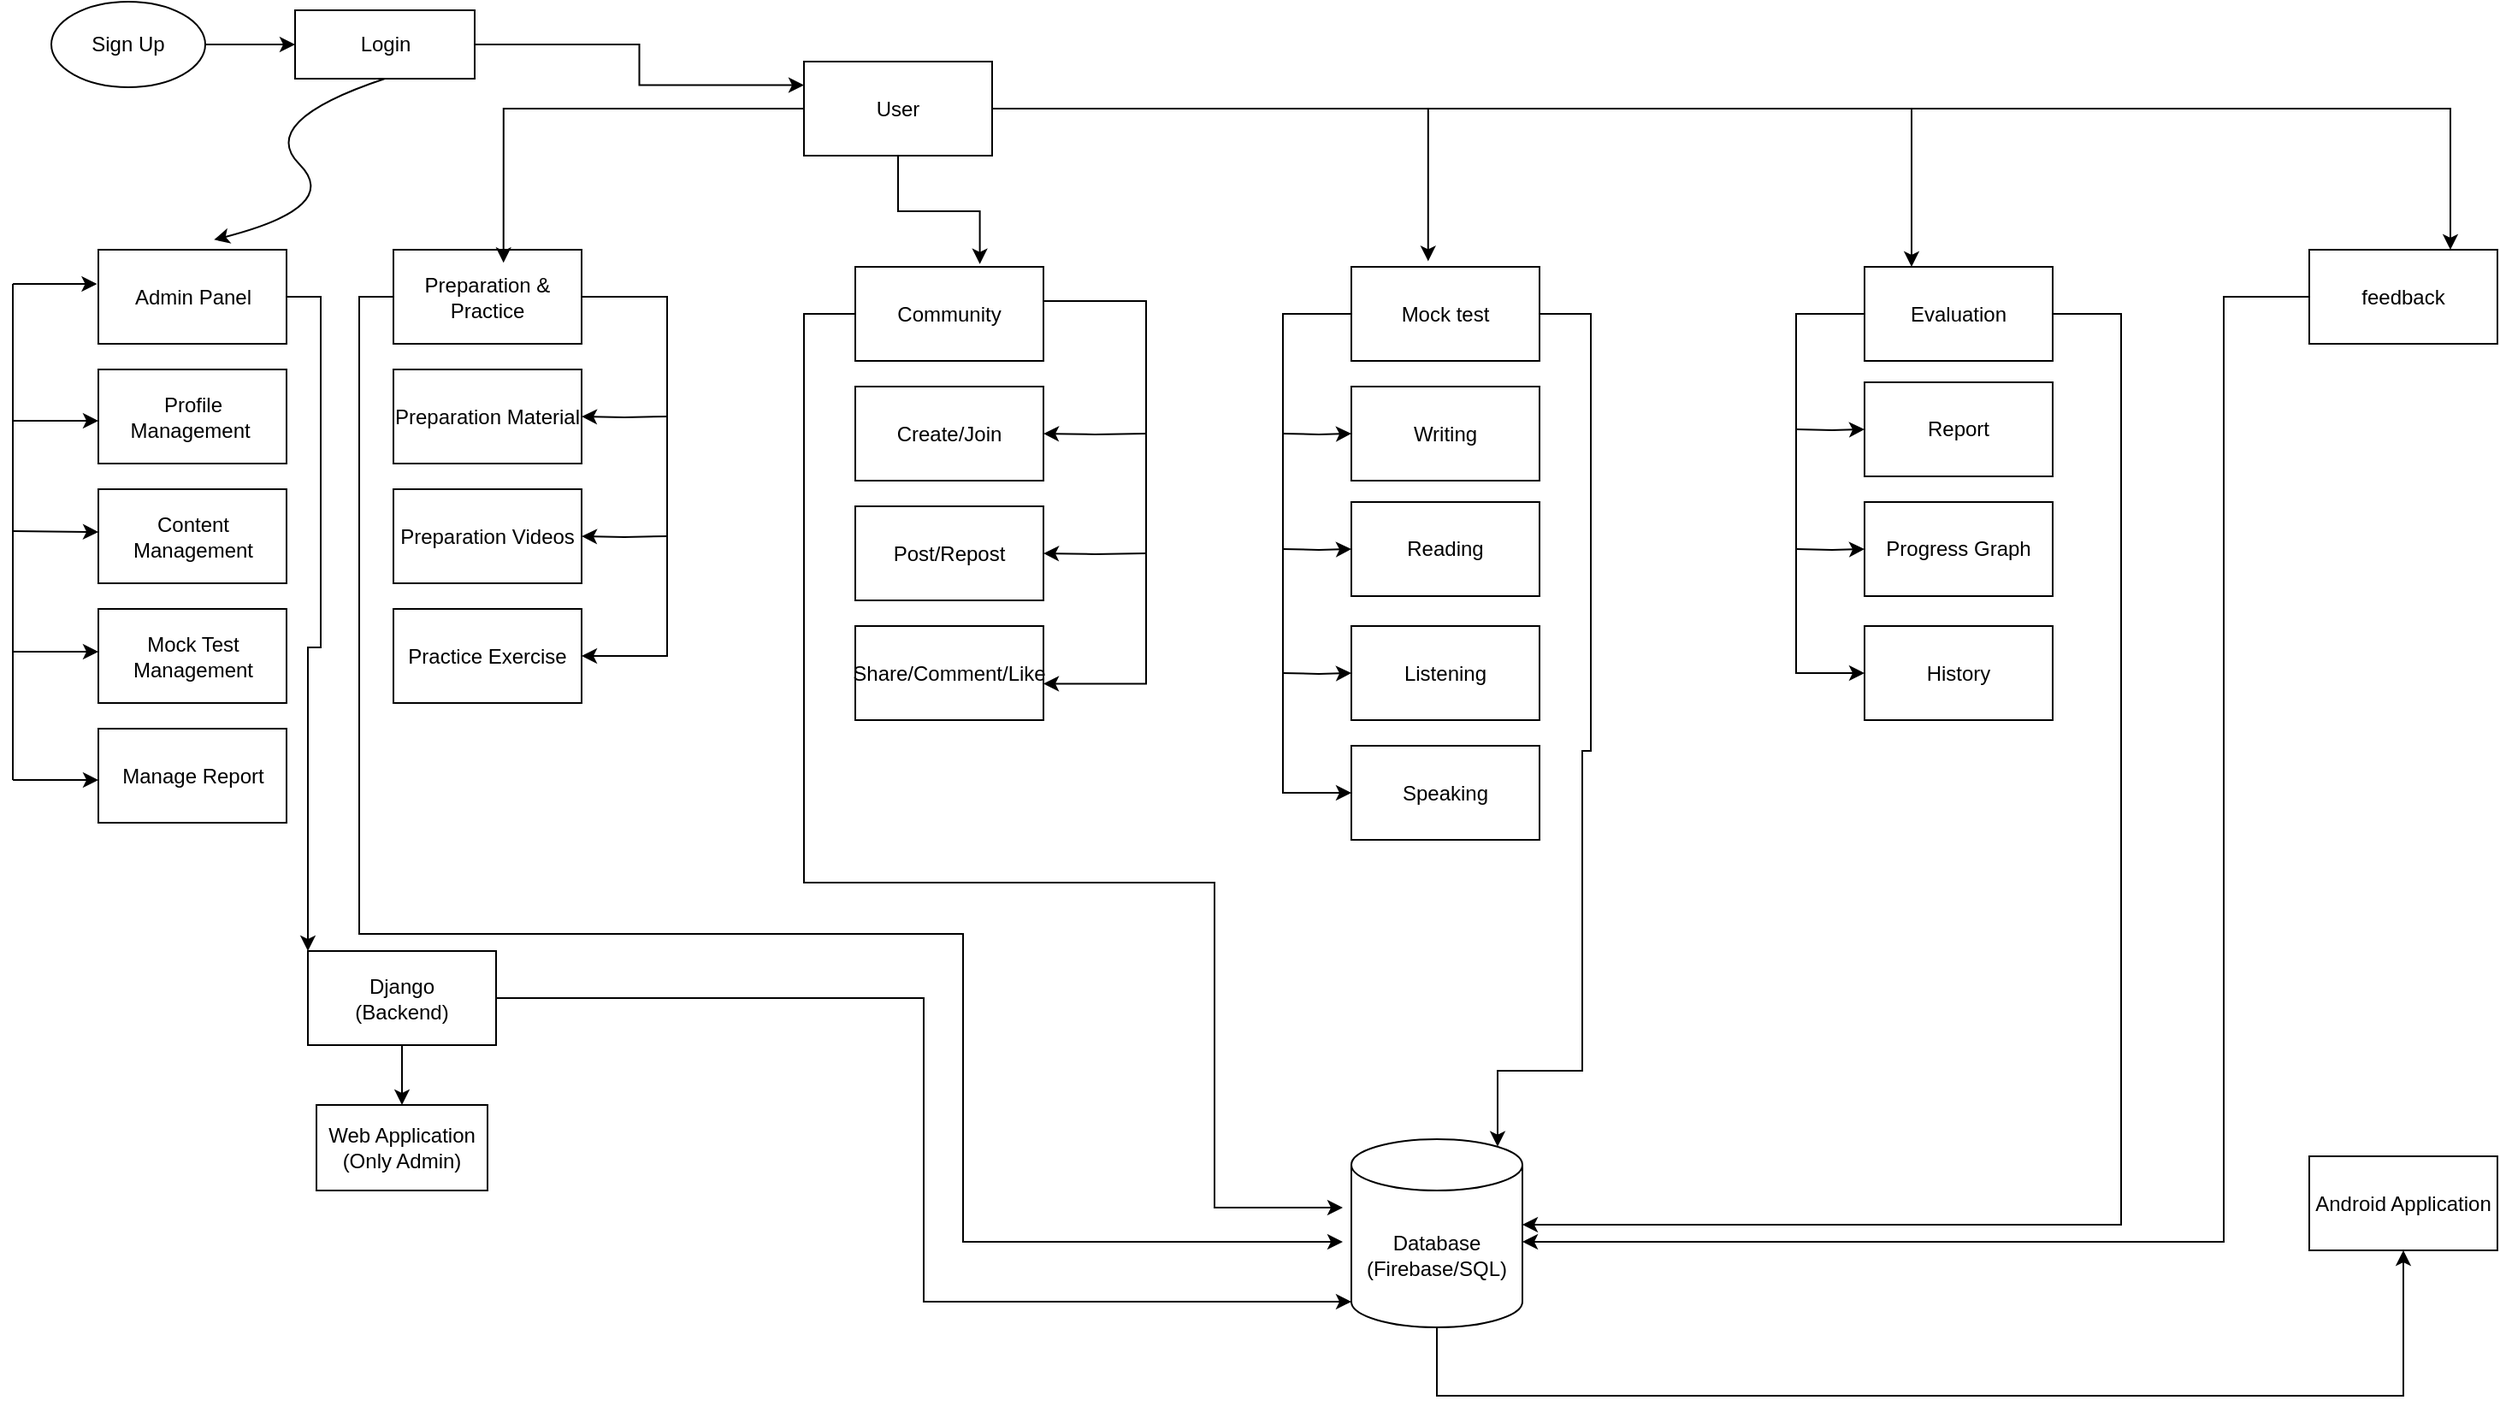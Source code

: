 <mxfile version="26.2.9">
  <diagram name="Page-1" id="ErM3vxIibPdJ4ZElmatj">
    <mxGraphModel dx="1898" dy="958" grid="1" gridSize="10" guides="1" tooltips="1" connect="1" arrows="1" fold="1" page="1" pageScale="1" pageWidth="827" pageHeight="1169" math="0" shadow="0">
      <root>
        <mxCell id="0" />
        <mxCell id="1" parent="0" />
        <mxCell id="-9lf4Jjqv0X1LxCQZ8-h-44" style="edgeStyle=orthogonalEdgeStyle;rounded=0;orthogonalLoop=1;jettySize=auto;html=1;entryX=0;entryY=0.5;entryDx=0;entryDy=0;" parent="1" source="-9lf4Jjqv0X1LxCQZ8-h-1" target="-9lf4Jjqv0X1LxCQZ8-h-2" edge="1">
          <mxGeometry relative="1" as="geometry" />
        </mxCell>
        <mxCell id="-9lf4Jjqv0X1LxCQZ8-h-1" value="Sign Up" style="ellipse;whiteSpace=wrap;html=1;" parent="1" vertex="1">
          <mxGeometry x="40" y="5" width="90" height="50" as="geometry" />
        </mxCell>
        <mxCell id="-9lf4Jjqv0X1LxCQZ8-h-52" style="edgeStyle=orthogonalEdgeStyle;rounded=0;orthogonalLoop=1;jettySize=auto;html=1;entryX=0;entryY=0.25;entryDx=0;entryDy=0;" parent="1" source="-9lf4Jjqv0X1LxCQZ8-h-2" target="-9lf4Jjqv0X1LxCQZ8-h-4" edge="1">
          <mxGeometry relative="1" as="geometry">
            <mxPoint x="400" y="80" as="targetPoint" />
          </mxGeometry>
        </mxCell>
        <mxCell id="-9lf4Jjqv0X1LxCQZ8-h-2" value="Login" style="rounded=0;whiteSpace=wrap;html=1;" parent="1" vertex="1">
          <mxGeometry x="182.5" y="10" width="105" height="40" as="geometry" />
        </mxCell>
        <mxCell id="-9lf4Jjqv0X1LxCQZ8-h-77" style="edgeStyle=orthogonalEdgeStyle;rounded=0;orthogonalLoop=1;jettySize=auto;html=1;entryX=0.25;entryY=0;entryDx=0;entryDy=0;" parent="1" source="-9lf4Jjqv0X1LxCQZ8-h-4" target="-9lf4Jjqv0X1LxCQZ8-h-25" edge="1">
          <mxGeometry relative="1" as="geometry" />
        </mxCell>
        <mxCell id="-9lf4Jjqv0X1LxCQZ8-h-78" style="edgeStyle=orthogonalEdgeStyle;rounded=0;orthogonalLoop=1;jettySize=auto;html=1;entryX=0.75;entryY=0;entryDx=0;entryDy=0;" parent="1" source="-9lf4Jjqv0X1LxCQZ8-h-4" target="-9lf4Jjqv0X1LxCQZ8-h-21" edge="1">
          <mxGeometry relative="1" as="geometry" />
        </mxCell>
        <mxCell id="-9lf4Jjqv0X1LxCQZ8-h-4" value="User" style="rounded=0;whiteSpace=wrap;html=1;" parent="1" vertex="1">
          <mxGeometry x="480" y="40" width="110" height="55" as="geometry" />
        </mxCell>
        <mxCell id="-9lf4Jjqv0X1LxCQZ8-h-5" value="Admin Panel" style="rounded=0;whiteSpace=wrap;html=1;" parent="1" vertex="1">
          <mxGeometry x="67.5" y="150" width="110" height="55" as="geometry" />
        </mxCell>
        <mxCell id="-9lf4Jjqv0X1LxCQZ8-h-123" style="edgeStyle=orthogonalEdgeStyle;rounded=0;orthogonalLoop=1;jettySize=auto;html=1;" parent="1" target="-9lf4Jjqv0X1LxCQZ8-h-6" edge="1">
          <mxGeometry relative="1" as="geometry">
            <mxPoint x="400" y="317.5" as="sourcePoint" />
          </mxGeometry>
        </mxCell>
        <mxCell id="-9lf4Jjqv0X1LxCQZ8-h-6" value="Preparation Videos" style="rounded=0;whiteSpace=wrap;html=1;" parent="1" vertex="1">
          <mxGeometry x="240" y="290" width="110" height="55" as="geometry" />
        </mxCell>
        <mxCell id="-9lf4Jjqv0X1LxCQZ8-h-122" style="edgeStyle=orthogonalEdgeStyle;rounded=0;orthogonalLoop=1;jettySize=auto;html=1;" parent="1" target="-9lf4Jjqv0X1LxCQZ8-h-7" edge="1">
          <mxGeometry relative="1" as="geometry">
            <mxPoint x="400" y="247.5" as="sourcePoint" />
          </mxGeometry>
        </mxCell>
        <mxCell id="-9lf4Jjqv0X1LxCQZ8-h-7" value="Preparation&amp;nbsp;Material" style="rounded=0;whiteSpace=wrap;html=1;" parent="1" vertex="1">
          <mxGeometry x="240" y="220" width="110" height="55" as="geometry" />
        </mxCell>
        <mxCell id="-9lf4Jjqv0X1LxCQZ8-h-121" style="edgeStyle=orthogonalEdgeStyle;rounded=0;orthogonalLoop=1;jettySize=auto;html=1;entryX=1;entryY=0.5;entryDx=0;entryDy=0;" parent="1" source="-9lf4Jjqv0X1LxCQZ8-h-8" target="-9lf4Jjqv0X1LxCQZ8-h-19" edge="1">
          <mxGeometry relative="1" as="geometry">
            <Array as="points">
              <mxPoint x="400" y="177.5" />
              <mxPoint x="400" y="387" />
            </Array>
          </mxGeometry>
        </mxCell>
        <mxCell id="-9lf4Jjqv0X1LxCQZ8-h-131" style="edgeStyle=orthogonalEdgeStyle;rounded=0;orthogonalLoop=1;jettySize=auto;html=1;entryX=0;entryY=0.75;entryDx=0;entryDy=0;" parent="1" source="-9lf4Jjqv0X1LxCQZ8-h-8" edge="1">
          <mxGeometry relative="1" as="geometry">
            <mxPoint x="795" y="730" as="targetPoint" />
            <Array as="points">
              <mxPoint x="220" y="177" />
              <mxPoint x="220" y="550" />
              <mxPoint x="573" y="550" />
              <mxPoint x="573" y="730" />
            </Array>
          </mxGeometry>
        </mxCell>
        <mxCell id="-9lf4Jjqv0X1LxCQZ8-h-8" value="Preparation&amp;nbsp;&amp;amp; Practice" style="rounded=0;whiteSpace=wrap;html=1;" parent="1" vertex="1">
          <mxGeometry x="240" y="150" width="110" height="55" as="geometry" />
        </mxCell>
        <mxCell id="-9lf4Jjqv0X1LxCQZ8-h-9" value="Manage Report" style="rounded=0;whiteSpace=wrap;html=1;" parent="1" vertex="1">
          <mxGeometry x="67.5" y="430" width="110" height="55" as="geometry" />
        </mxCell>
        <mxCell id="-9lf4Jjqv0X1LxCQZ8-h-11" value="Mock Test Management" style="rounded=0;whiteSpace=wrap;html=1;" parent="1" vertex="1">
          <mxGeometry x="67.5" y="360" width="110" height="55" as="geometry" />
        </mxCell>
        <mxCell id="-9lf4Jjqv0X1LxCQZ8-h-12" value="Content Management" style="rounded=0;whiteSpace=wrap;html=1;" parent="1" vertex="1">
          <mxGeometry x="67.5" y="290" width="110" height="55" as="geometry" />
        </mxCell>
        <mxCell id="-9lf4Jjqv0X1LxCQZ8-h-13" value="Profile Management&amp;nbsp;" style="rounded=0;whiteSpace=wrap;html=1;" parent="1" vertex="1">
          <mxGeometry x="67.5" y="220" width="110" height="55" as="geometry" />
        </mxCell>
        <mxCell id="-9lf4Jjqv0X1LxCQZ8-h-114" style="edgeStyle=orthogonalEdgeStyle;rounded=0;orthogonalLoop=1;jettySize=auto;html=1;" parent="1" target="-9lf4Jjqv0X1LxCQZ8-h-15" edge="1">
          <mxGeometry relative="1" as="geometry">
            <mxPoint x="680" y="327.5" as="sourcePoint" />
          </mxGeometry>
        </mxCell>
        <mxCell id="-9lf4Jjqv0X1LxCQZ8-h-15" value="Post/Repost" style="rounded=0;whiteSpace=wrap;html=1;" parent="1" vertex="1">
          <mxGeometry x="510" y="300" width="110" height="55" as="geometry" />
        </mxCell>
        <mxCell id="-9lf4Jjqv0X1LxCQZ8-h-107" style="edgeStyle=orthogonalEdgeStyle;rounded=0;orthogonalLoop=1;jettySize=auto;html=1;entryX=1;entryY=0.75;entryDx=0;entryDy=0;" parent="1" edge="1">
          <mxGeometry relative="1" as="geometry">
            <mxPoint x="620" y="179.999" as="sourcePoint" />
            <mxPoint x="620" y="403.72" as="targetPoint" />
            <Array as="points">
              <mxPoint x="680" y="180" />
              <mxPoint x="680" y="404" />
            </Array>
          </mxGeometry>
        </mxCell>
        <mxCell id="-9lf4Jjqv0X1LxCQZ8-h-132" style="edgeStyle=orthogonalEdgeStyle;rounded=0;orthogonalLoop=1;jettySize=auto;html=1;entryX=0;entryY=0.5;entryDx=0;entryDy=0;" parent="1" source="-9lf4Jjqv0X1LxCQZ8-h-16" edge="1">
          <mxGeometry relative="1" as="geometry">
            <mxPoint x="795" y="710" as="targetPoint" />
            <Array as="points">
              <mxPoint x="480" y="187" />
              <mxPoint x="480" y="520" />
              <mxPoint x="720" y="520" />
              <mxPoint x="720" y="710" />
            </Array>
          </mxGeometry>
        </mxCell>
        <mxCell id="-9lf4Jjqv0X1LxCQZ8-h-16" value="Community" style="rounded=0;whiteSpace=wrap;html=1;" parent="1" vertex="1">
          <mxGeometry x="510" y="160" width="110" height="55" as="geometry" />
        </mxCell>
        <mxCell id="-9lf4Jjqv0X1LxCQZ8-h-113" style="edgeStyle=orthogonalEdgeStyle;rounded=0;orthogonalLoop=1;jettySize=auto;html=1;" parent="1" target="-9lf4Jjqv0X1LxCQZ8-h-17" edge="1">
          <mxGeometry relative="1" as="geometry">
            <mxPoint x="680" y="257.5" as="sourcePoint" />
          </mxGeometry>
        </mxCell>
        <mxCell id="-9lf4Jjqv0X1LxCQZ8-h-17" value="Create/Join" style="rounded=0;whiteSpace=wrap;html=1;" parent="1" vertex="1">
          <mxGeometry x="510" y="230" width="110" height="55" as="geometry" />
        </mxCell>
        <mxCell id="-9lf4Jjqv0X1LxCQZ8-h-18" value="Share/Comment/Like" style="rounded=0;whiteSpace=wrap;html=1;" parent="1" vertex="1">
          <mxGeometry x="510" y="370" width="110" height="55" as="geometry" />
        </mxCell>
        <mxCell id="-9lf4Jjqv0X1LxCQZ8-h-19" value="Practice Exercise" style="rounded=0;whiteSpace=wrap;html=1;" parent="1" vertex="1">
          <mxGeometry x="240" y="360" width="110" height="55" as="geometry" />
        </mxCell>
        <mxCell id="-9lf4Jjqv0X1LxCQZ8-h-135" style="edgeStyle=orthogonalEdgeStyle;rounded=0;orthogonalLoop=1;jettySize=auto;html=1;" parent="1" source="-9lf4Jjqv0X1LxCQZ8-h-21" target="-9lf4Jjqv0X1LxCQZ8-h-138" edge="1">
          <mxGeometry relative="1" as="geometry">
            <mxPoint x="915" y="730" as="targetPoint" />
            <Array as="points">
              <mxPoint x="1310" y="178" />
              <mxPoint x="1310" y="730" />
            </Array>
          </mxGeometry>
        </mxCell>
        <mxCell id="-9lf4Jjqv0X1LxCQZ8-h-21" value="feedback" style="rounded=0;whiteSpace=wrap;html=1;" parent="1" vertex="1">
          <mxGeometry x="1360" y="150" width="110" height="55" as="geometry" />
        </mxCell>
        <mxCell id="-9lf4Jjqv0X1LxCQZ8-h-22" value="History" style="rounded=0;whiteSpace=wrap;html=1;direction=south;" parent="1" vertex="1">
          <mxGeometry x="1100" y="370" width="110" height="55" as="geometry" />
        </mxCell>
        <mxCell id="-9lf4Jjqv0X1LxCQZ8-h-120" style="edgeStyle=orthogonalEdgeStyle;rounded=0;orthogonalLoop=1;jettySize=auto;html=1;" parent="1" target="-9lf4Jjqv0X1LxCQZ8-h-23" edge="1">
          <mxGeometry relative="1" as="geometry">
            <mxPoint x="1060" y="325" as="sourcePoint" />
          </mxGeometry>
        </mxCell>
        <mxCell id="-9lf4Jjqv0X1LxCQZ8-h-23" value="Progress Graph" style="rounded=0;whiteSpace=wrap;html=1;" parent="1" vertex="1">
          <mxGeometry x="1100" y="297.5" width="110" height="55" as="geometry" />
        </mxCell>
        <mxCell id="-9lf4Jjqv0X1LxCQZ8-h-119" style="edgeStyle=orthogonalEdgeStyle;rounded=0;orthogonalLoop=1;jettySize=auto;html=1;" parent="1" target="-9lf4Jjqv0X1LxCQZ8-h-24" edge="1">
          <mxGeometry relative="1" as="geometry">
            <mxPoint x="1060" y="255" as="sourcePoint" />
          </mxGeometry>
        </mxCell>
        <mxCell id="-9lf4Jjqv0X1LxCQZ8-h-24" value="Report" style="rounded=0;whiteSpace=wrap;html=1;" parent="1" vertex="1">
          <mxGeometry x="1100" y="227.5" width="110" height="55" as="geometry" />
        </mxCell>
        <mxCell id="-9lf4Jjqv0X1LxCQZ8-h-109" style="edgeStyle=orthogonalEdgeStyle;rounded=0;orthogonalLoop=1;jettySize=auto;html=1;entryX=0.5;entryY=1;entryDx=0;entryDy=0;" parent="1" source="-9lf4Jjqv0X1LxCQZ8-h-25" target="-9lf4Jjqv0X1LxCQZ8-h-22" edge="1">
          <mxGeometry relative="1" as="geometry">
            <Array as="points">
              <mxPoint x="1060" y="187.5" />
              <mxPoint x="1060" y="398" />
            </Array>
          </mxGeometry>
        </mxCell>
        <mxCell id="-9lf4Jjqv0X1LxCQZ8-h-134" style="edgeStyle=orthogonalEdgeStyle;rounded=0;orthogonalLoop=1;jettySize=auto;html=1;" parent="1" source="-9lf4Jjqv0X1LxCQZ8-h-25" target="-9lf4Jjqv0X1LxCQZ8-h-138" edge="1">
          <mxGeometry relative="1" as="geometry">
            <mxPoint x="920" y="720" as="targetPoint" />
            <Array as="points">
              <mxPoint x="1250" y="188" />
              <mxPoint x="1250" y="720" />
            </Array>
          </mxGeometry>
        </mxCell>
        <mxCell id="-9lf4Jjqv0X1LxCQZ8-h-25" value="Evaluation" style="rounded=0;whiteSpace=wrap;html=1;" parent="1" vertex="1">
          <mxGeometry x="1100" y="160" width="110" height="55" as="geometry" />
        </mxCell>
        <mxCell id="-9lf4Jjqv0X1LxCQZ8-h-26" value="Speaking" style="rounded=0;whiteSpace=wrap;html=1;" parent="1" vertex="1">
          <mxGeometry x="800" y="440" width="110" height="55" as="geometry" />
        </mxCell>
        <mxCell id="-9lf4Jjqv0X1LxCQZ8-h-127" style="edgeStyle=orthogonalEdgeStyle;rounded=0;orthogonalLoop=1;jettySize=auto;html=1;" parent="1" target="-9lf4Jjqv0X1LxCQZ8-h-27" edge="1">
          <mxGeometry relative="1" as="geometry">
            <mxPoint x="760" y="397.5" as="sourcePoint" />
          </mxGeometry>
        </mxCell>
        <mxCell id="-9lf4Jjqv0X1LxCQZ8-h-27" value="Listening" style="rounded=0;whiteSpace=wrap;html=1;" parent="1" vertex="1">
          <mxGeometry x="800" y="370" width="110" height="55" as="geometry" />
        </mxCell>
        <mxCell id="-9lf4Jjqv0X1LxCQZ8-h-126" style="edgeStyle=orthogonalEdgeStyle;rounded=0;orthogonalLoop=1;jettySize=auto;html=1;" parent="1" target="-9lf4Jjqv0X1LxCQZ8-h-28" edge="1">
          <mxGeometry relative="1" as="geometry">
            <mxPoint x="760" y="325" as="sourcePoint" />
          </mxGeometry>
        </mxCell>
        <mxCell id="-9lf4Jjqv0X1LxCQZ8-h-28" value="Reading" style="rounded=0;whiteSpace=wrap;html=1;" parent="1" vertex="1">
          <mxGeometry x="800" y="297.5" width="110" height="55" as="geometry" />
        </mxCell>
        <mxCell id="-9lf4Jjqv0X1LxCQZ8-h-124" style="edgeStyle=orthogonalEdgeStyle;rounded=0;orthogonalLoop=1;jettySize=auto;html=1;" parent="1" target="-9lf4Jjqv0X1LxCQZ8-h-29" edge="1">
          <mxGeometry relative="1" as="geometry">
            <mxPoint x="760" y="257.5" as="sourcePoint" />
          </mxGeometry>
        </mxCell>
        <mxCell id="-9lf4Jjqv0X1LxCQZ8-h-29" value="Writing" style="rounded=0;whiteSpace=wrap;html=1;" parent="1" vertex="1">
          <mxGeometry x="800" y="230" width="110" height="55" as="geometry" />
        </mxCell>
        <mxCell id="-9lf4Jjqv0X1LxCQZ8-h-108" style="edgeStyle=orthogonalEdgeStyle;rounded=0;orthogonalLoop=1;jettySize=auto;html=1;entryX=0;entryY=0.5;entryDx=0;entryDy=0;" parent="1" source="-9lf4Jjqv0X1LxCQZ8-h-30" target="-9lf4Jjqv0X1LxCQZ8-h-26" edge="1">
          <mxGeometry relative="1" as="geometry">
            <Array as="points">
              <mxPoint x="760" y="188" />
              <mxPoint x="760" y="468" />
            </Array>
          </mxGeometry>
        </mxCell>
        <mxCell id="-9lf4Jjqv0X1LxCQZ8-h-133" style="edgeStyle=orthogonalEdgeStyle;rounded=0;orthogonalLoop=1;jettySize=auto;html=1;entryX=0.855;entryY=0;entryDx=0;entryDy=4.35;entryPerimeter=0;" parent="1" source="-9lf4Jjqv0X1LxCQZ8-h-30" target="-9lf4Jjqv0X1LxCQZ8-h-138" edge="1">
          <mxGeometry relative="1" as="geometry">
            <mxPoint x="915" y="690" as="targetPoint" />
            <Array as="points">
              <mxPoint x="940" y="188" />
              <mxPoint x="940" y="443" />
              <mxPoint x="935" y="443" />
              <mxPoint x="935" y="630" />
              <mxPoint x="886" y="630" />
            </Array>
          </mxGeometry>
        </mxCell>
        <mxCell id="-9lf4Jjqv0X1LxCQZ8-h-30" value="Mock test" style="rounded=0;whiteSpace=wrap;html=1;" parent="1" vertex="1">
          <mxGeometry x="800" y="160" width="110" height="55" as="geometry" />
        </mxCell>
        <mxCell id="-9lf4Jjqv0X1LxCQZ8-h-83" style="edgeStyle=orthogonalEdgeStyle;rounded=0;orthogonalLoop=1;jettySize=auto;html=1;" parent="1" source="-9lf4Jjqv0X1LxCQZ8-h-32" target="-9lf4Jjqv0X1LxCQZ8-h-35" edge="1">
          <mxGeometry relative="1" as="geometry" />
        </mxCell>
        <mxCell id="-9lf4Jjqv0X1LxCQZ8-h-32" value="Django&lt;br&gt;(Backend)" style="rounded=0;whiteSpace=wrap;html=1;" parent="1" vertex="1">
          <mxGeometry x="190" y="560" width="110" height="55" as="geometry" />
        </mxCell>
        <mxCell id="-9lf4Jjqv0X1LxCQZ8-h-33" value="Android Application" style="rounded=0;whiteSpace=wrap;html=1;" parent="1" vertex="1">
          <mxGeometry x="1360" y="680" width="110" height="55" as="geometry" />
        </mxCell>
        <mxCell id="-9lf4Jjqv0X1LxCQZ8-h-35" value="Web Application&lt;br&gt;(Only Admin)" style="rounded=0;whiteSpace=wrap;html=1;" parent="1" vertex="1">
          <mxGeometry x="195" y="650" width="100" height="50" as="geometry" />
        </mxCell>
        <mxCell id="-9lf4Jjqv0X1LxCQZ8-h-59" value="" style="endArrow=classic;html=1;rounded=0;" parent="1" edge="1">
          <mxGeometry width="50" height="50" relative="1" as="geometry">
            <mxPoint x="17.5" y="250" as="sourcePoint" />
            <mxPoint x="67.5" y="250" as="targetPoint" />
          </mxGeometry>
        </mxCell>
        <mxCell id="-9lf4Jjqv0X1LxCQZ8-h-60" value="" style="endArrow=classic;html=1;rounded=0;" parent="1" edge="1">
          <mxGeometry width="50" height="50" relative="1" as="geometry">
            <mxPoint x="17.5" y="314.55" as="sourcePoint" />
            <mxPoint x="67.5" y="315" as="targetPoint" />
          </mxGeometry>
        </mxCell>
        <mxCell id="-9lf4Jjqv0X1LxCQZ8-h-61" value="" style="endArrow=classic;html=1;rounded=0;" parent="1" edge="1">
          <mxGeometry width="50" height="50" relative="1" as="geometry">
            <mxPoint x="17.5" y="385" as="sourcePoint" />
            <mxPoint x="67.5" y="385" as="targetPoint" />
          </mxGeometry>
        </mxCell>
        <mxCell id="-9lf4Jjqv0X1LxCQZ8-h-64" value="" style="endArrow=none;html=1;rounded=0;" parent="1" edge="1">
          <mxGeometry width="50" height="50" relative="1" as="geometry">
            <mxPoint x="17.5" y="460" as="sourcePoint" />
            <mxPoint x="17.5" y="170" as="targetPoint" />
          </mxGeometry>
        </mxCell>
        <mxCell id="-9lf4Jjqv0X1LxCQZ8-h-65" value="" style="endArrow=classic;html=1;rounded=0;entryX=-0.007;entryY=0.364;entryDx=0;entryDy=0;entryPerimeter=0;" parent="1" edge="1">
          <mxGeometry width="50" height="50" relative="1" as="geometry">
            <mxPoint x="17.5" y="170" as="sourcePoint" />
            <mxPoint x="66.73" y="170.02" as="targetPoint" />
          </mxGeometry>
        </mxCell>
        <mxCell id="-9lf4Jjqv0X1LxCQZ8-h-66" value="" style="endArrow=classic;html=1;rounded=0;" parent="1" edge="1">
          <mxGeometry width="50" height="50" relative="1" as="geometry">
            <mxPoint x="17.5" y="460" as="sourcePoint" />
            <mxPoint x="67.5" y="460" as="targetPoint" />
          </mxGeometry>
        </mxCell>
        <mxCell id="-9lf4Jjqv0X1LxCQZ8-h-72" value="" style="curved=1;endArrow=classic;html=1;rounded=0;exitX=0.5;exitY=1;exitDx=0;exitDy=0;entryX=0.615;entryY=-0.106;entryDx=0;entryDy=0;entryPerimeter=0;" parent="1" source="-9lf4Jjqv0X1LxCQZ8-h-2" target="-9lf4Jjqv0X1LxCQZ8-h-5" edge="1">
          <mxGeometry width="50" height="50" relative="1" as="geometry">
            <mxPoint x="210" y="75" as="sourcePoint" />
            <mxPoint x="160" y="125" as="targetPoint" />
            <Array as="points">
              <mxPoint x="160" y="75" />
              <mxPoint x="210" y="125" />
            </Array>
          </mxGeometry>
        </mxCell>
        <mxCell id="-9lf4Jjqv0X1LxCQZ8-h-74" style="edgeStyle=orthogonalEdgeStyle;rounded=0;orthogonalLoop=1;jettySize=auto;html=1;entryX=0.585;entryY=0.139;entryDx=0;entryDy=0;entryPerimeter=0;" parent="1" source="-9lf4Jjqv0X1LxCQZ8-h-4" target="-9lf4Jjqv0X1LxCQZ8-h-8" edge="1">
          <mxGeometry relative="1" as="geometry" />
        </mxCell>
        <mxCell id="-9lf4Jjqv0X1LxCQZ8-h-75" style="edgeStyle=orthogonalEdgeStyle;rounded=0;orthogonalLoop=1;jettySize=auto;html=1;entryX=0.662;entryY=-0.03;entryDx=0;entryDy=0;entryPerimeter=0;" parent="1" source="-9lf4Jjqv0X1LxCQZ8-h-4" target="-9lf4Jjqv0X1LxCQZ8-h-16" edge="1">
          <mxGeometry relative="1" as="geometry" />
        </mxCell>
        <mxCell id="-9lf4Jjqv0X1LxCQZ8-h-76" style="edgeStyle=orthogonalEdgeStyle;rounded=0;orthogonalLoop=1;jettySize=auto;html=1;entryX=0.408;entryY=-0.06;entryDx=0;entryDy=0;entryPerimeter=0;" parent="1" source="-9lf4Jjqv0X1LxCQZ8-h-4" target="-9lf4Jjqv0X1LxCQZ8-h-30" edge="1">
          <mxGeometry relative="1" as="geometry" />
        </mxCell>
        <mxCell id="-9lf4Jjqv0X1LxCQZ8-h-82" style="edgeStyle=orthogonalEdgeStyle;rounded=0;orthogonalLoop=1;jettySize=auto;html=1;entryX=0;entryY=0;entryDx=0;entryDy=0;" parent="1" source="-9lf4Jjqv0X1LxCQZ8-h-5" target="-9lf4Jjqv0X1LxCQZ8-h-32" edge="1">
          <mxGeometry relative="1" as="geometry">
            <mxPoint x="198" y="520" as="targetPoint" />
          </mxGeometry>
        </mxCell>
        <mxCell id="-9lf4Jjqv0X1LxCQZ8-h-140" style="edgeStyle=orthogonalEdgeStyle;rounded=0;orthogonalLoop=1;jettySize=auto;html=1;entryX=0.5;entryY=1;entryDx=0;entryDy=0;" parent="1" source="-9lf4Jjqv0X1LxCQZ8-h-138" target="-9lf4Jjqv0X1LxCQZ8-h-33" edge="1">
          <mxGeometry relative="1" as="geometry">
            <Array as="points">
              <mxPoint x="850" y="820" />
              <mxPoint x="1415" y="820" />
            </Array>
          </mxGeometry>
        </mxCell>
        <mxCell id="-9lf4Jjqv0X1LxCQZ8-h-138" value="Database&lt;div&gt;(Firebase/SQL)&lt;/div&gt;" style="shape=cylinder3;whiteSpace=wrap;html=1;boundedLbl=1;backgroundOutline=1;size=15;" parent="1" vertex="1">
          <mxGeometry x="800" y="670" width="100" height="110" as="geometry" />
        </mxCell>
        <mxCell id="-9lf4Jjqv0X1LxCQZ8-h-139" style="edgeStyle=orthogonalEdgeStyle;rounded=0;orthogonalLoop=1;jettySize=auto;html=1;entryX=0;entryY=1;entryDx=0;entryDy=-15;entryPerimeter=0;" parent="1" source="-9lf4Jjqv0X1LxCQZ8-h-32" target="-9lf4Jjqv0X1LxCQZ8-h-138" edge="1">
          <mxGeometry relative="1" as="geometry" />
        </mxCell>
      </root>
    </mxGraphModel>
  </diagram>
</mxfile>
